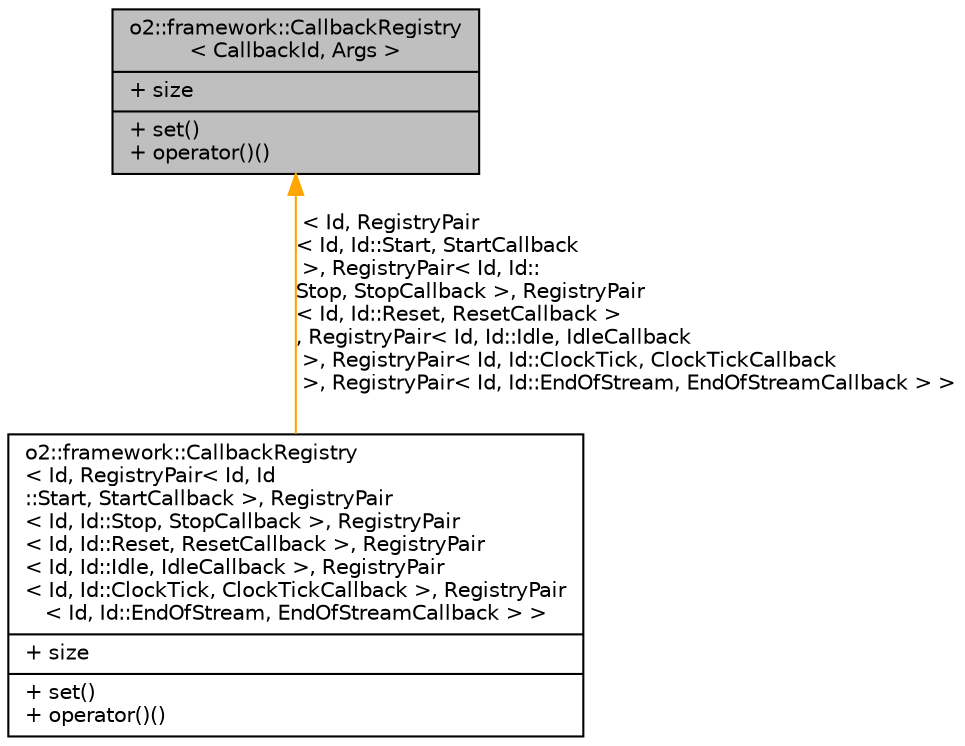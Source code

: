 digraph "o2::framework::CallbackRegistry&lt; CallbackId, Args &gt;"
{
 // INTERACTIVE_SVG=YES
  bgcolor="transparent";
  edge [fontname="Helvetica",fontsize="10",labelfontname="Helvetica",labelfontsize="10"];
  node [fontname="Helvetica",fontsize="10",shape=record];
  Node1 [label="{o2::framework::CallbackRegistry\l\< CallbackId, Args \>\n|+ size\l|+ set()\l+ operator()()\l}",height=0.2,width=0.4,color="black", fillcolor="grey75", style="filled", fontcolor="black"];
  Node1 -> Node2 [dir="back",color="orange",fontsize="10",style="solid",label=" \< Id, RegistryPair\l\< Id, Id::Start, StartCallback\l \>, RegistryPair\< Id, Id::\lStop, StopCallback \>, RegistryPair\l\< Id, Id::Reset, ResetCallback \>\l, RegistryPair\< Id, Id::Idle, IdleCallback\l \>, RegistryPair\< Id, Id::ClockTick, ClockTickCallback\l \>, RegistryPair\< Id, Id::EndOfStream, EndOfStreamCallback \> \>" ,fontname="Helvetica"];
  Node2 [label="{o2::framework::CallbackRegistry\l\< Id, RegistryPair\< Id, Id\l::Start, StartCallback \>, RegistryPair\l\< Id, Id::Stop, StopCallback \>, RegistryPair\l\< Id, Id::Reset, ResetCallback \>, RegistryPair\l\< Id, Id::Idle, IdleCallback \>, RegistryPair\l\< Id, Id::ClockTick, ClockTickCallback \>, RegistryPair\l\< Id, Id::EndOfStream, EndOfStreamCallback \> \>\n|+ size\l|+ set()\l+ operator()()\l}",height=0.2,width=0.4,color="black",URL="$db/d9d/classo2_1_1framework_1_1CallbackRegistry.html"];
}

